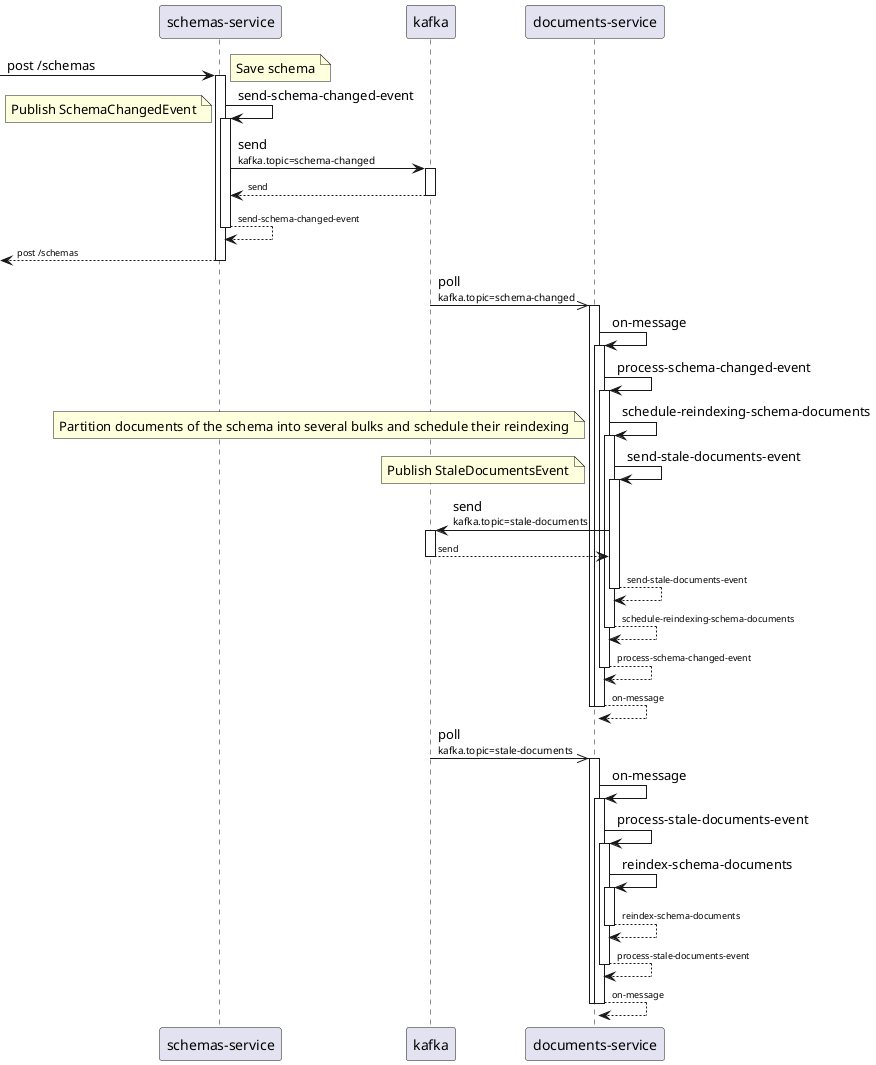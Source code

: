 @startuml
skinparam maxmessagesize 500
skinparam responseMessageBelowArrow true
[-> "schemas&#45;service": post &#47;schemas
note left: Save schema
activate "schemas&#45;service"
"schemas&#45;service" -> "schemas&#45;service": send&#45;schema&#45;changed&#45;event
note left: Publish SchemaChangedEvent
activate "schemas&#45;service"
"schemas&#45;service" -> kafka: send\n<size:10>kafka.topic=schema&#45;changed</size>
activate kafka
return <size:9>send</size>
return <size:9>send&#45;schema&#45;changed&#45;event</size>
return <size:9>post &#47;schemas</size>
kafka ->> "documents&#45;service": poll\n<size:10>kafka.topic=schema&#45;changed</size>
activate "documents&#45;service"
"documents&#45;service" -> "documents&#45;service": on&#45;message
activate "documents&#45;service"
"documents&#45;service" -> "documents&#45;service": process&#45;schema&#45;changed&#45;event
activate "documents&#45;service"
"documents&#45;service" -> "documents&#45;service": schedule&#45;reindexing&#45;schema&#45;documents
note left: Partition documents of the schema into several bulks and schedule their reindexing
activate "documents&#45;service"
"documents&#45;service" -> "documents&#45;service": send&#45;stale&#45;documents&#45;event
note left: Publish StaleDocumentsEvent
activate "documents&#45;service"
"documents&#45;service" -> kafka: send\n<size:10>kafka.topic=stale&#45;documents</size>
activate kafka
return <size:9>send</size>
return <size:9>send&#45;stale&#45;documents&#45;event</size>
return <size:9>schedule&#45;reindexing&#45;schema&#45;documents</size>
return <size:9>process&#45;schema&#45;changed&#45;event</size>
return <size:9>on&#45;message</size>
deactivate "documents&#45;service"
kafka ->> "documents&#45;service": poll\n<size:10>kafka.topic=stale&#45;documents</size>
activate "documents&#45;service"
"documents&#45;service" -> "documents&#45;service": on&#45;message
activate "documents&#45;service"
"documents&#45;service" -> "documents&#45;service": process&#45;stale&#45;documents&#45;event
activate "documents&#45;service"
"documents&#45;service" -> "documents&#45;service": reindex&#45;schema&#45;documents
activate "documents&#45;service"
return <size:9>reindex&#45;schema&#45;documents</size>
return <size:9>process&#45;stale&#45;documents&#45;event</size>
return <size:9>on&#45;message</size>
deactivate "documents&#45;service"
@enduml
